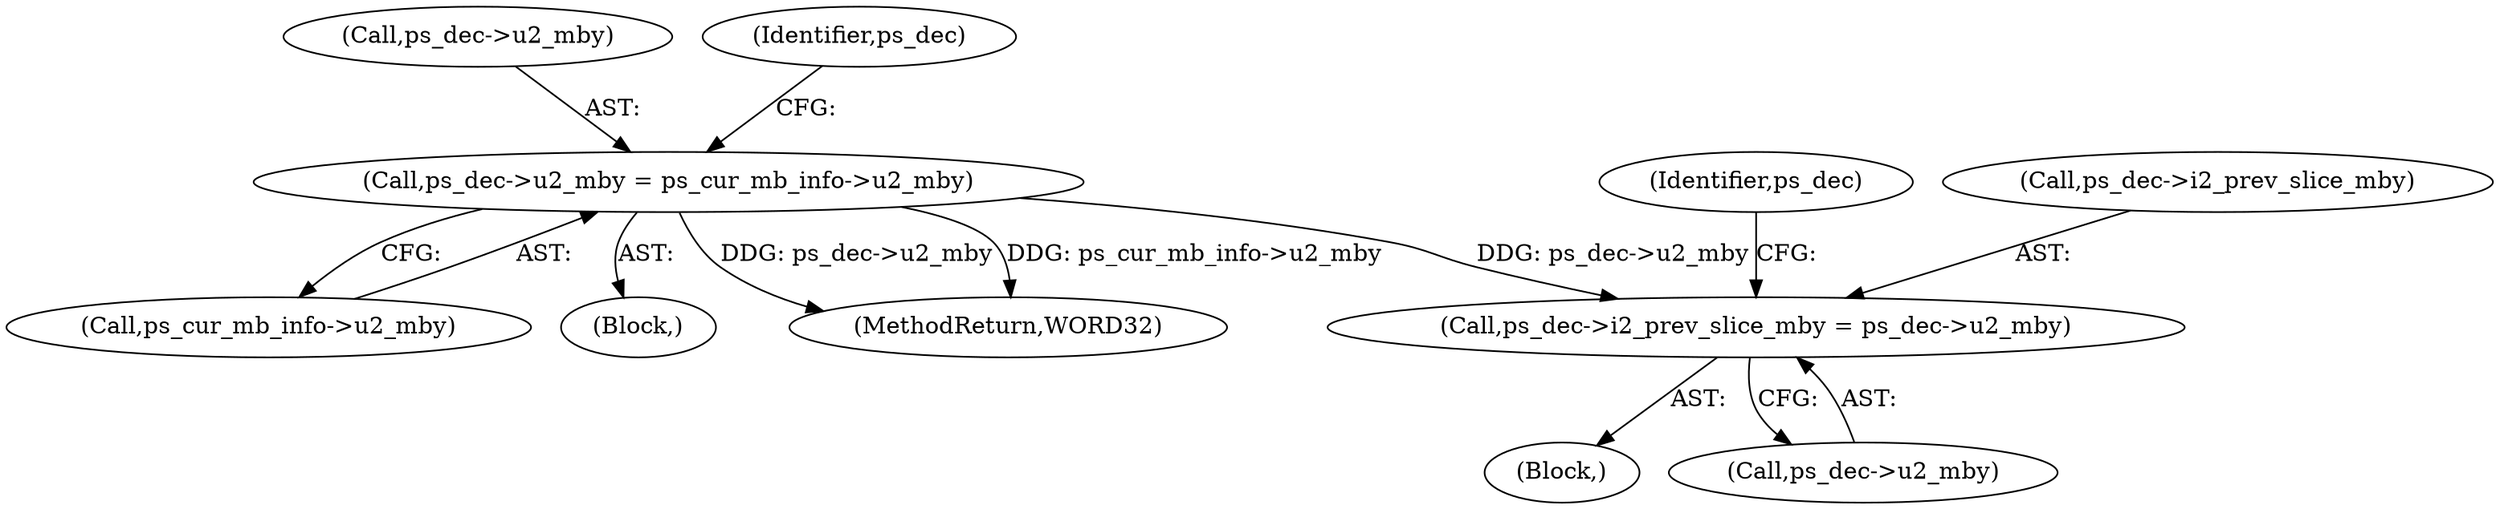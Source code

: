 digraph "0_Android_494561291a503840f385fbcd11d9bc5f4dc502b8_0@pointer" {
"1000787" [label="(Call,ps_dec->i2_prev_slice_mby = ps_dec->u2_mby)"];
"1000607" [label="(Call,ps_dec->u2_mby = ps_cur_mb_info->u2_mby)"];
"1000608" [label="(Call,ps_dec->u2_mby)"];
"1000787" [label="(Call,ps_dec->i2_prev_slice_mby = ps_dec->u2_mby)"];
"1000611" [label="(Call,ps_cur_mb_info->u2_mby)"];
"1000796" [label="(Identifier,ps_dec)"];
"1000542" [label="(Block,)"];
"1000788" [label="(Call,ps_dec->i2_prev_slice_mby)"];
"1000607" [label="(Call,ps_dec->u2_mby = ps_cur_mb_info->u2_mby)"];
"1000779" [label="(Block,)"];
"1000616" [label="(Identifier,ps_dec)"];
"1001427" [label="(MethodReturn,WORD32)"];
"1000791" [label="(Call,ps_dec->u2_mby)"];
"1000787" -> "1000779"  [label="AST: "];
"1000787" -> "1000791"  [label="CFG: "];
"1000788" -> "1000787"  [label="AST: "];
"1000791" -> "1000787"  [label="AST: "];
"1000796" -> "1000787"  [label="CFG: "];
"1000607" -> "1000787"  [label="DDG: ps_dec->u2_mby"];
"1000607" -> "1000542"  [label="AST: "];
"1000607" -> "1000611"  [label="CFG: "];
"1000608" -> "1000607"  [label="AST: "];
"1000611" -> "1000607"  [label="AST: "];
"1000616" -> "1000607"  [label="CFG: "];
"1000607" -> "1001427"  [label="DDG: ps_dec->u2_mby"];
"1000607" -> "1001427"  [label="DDG: ps_cur_mb_info->u2_mby"];
}
